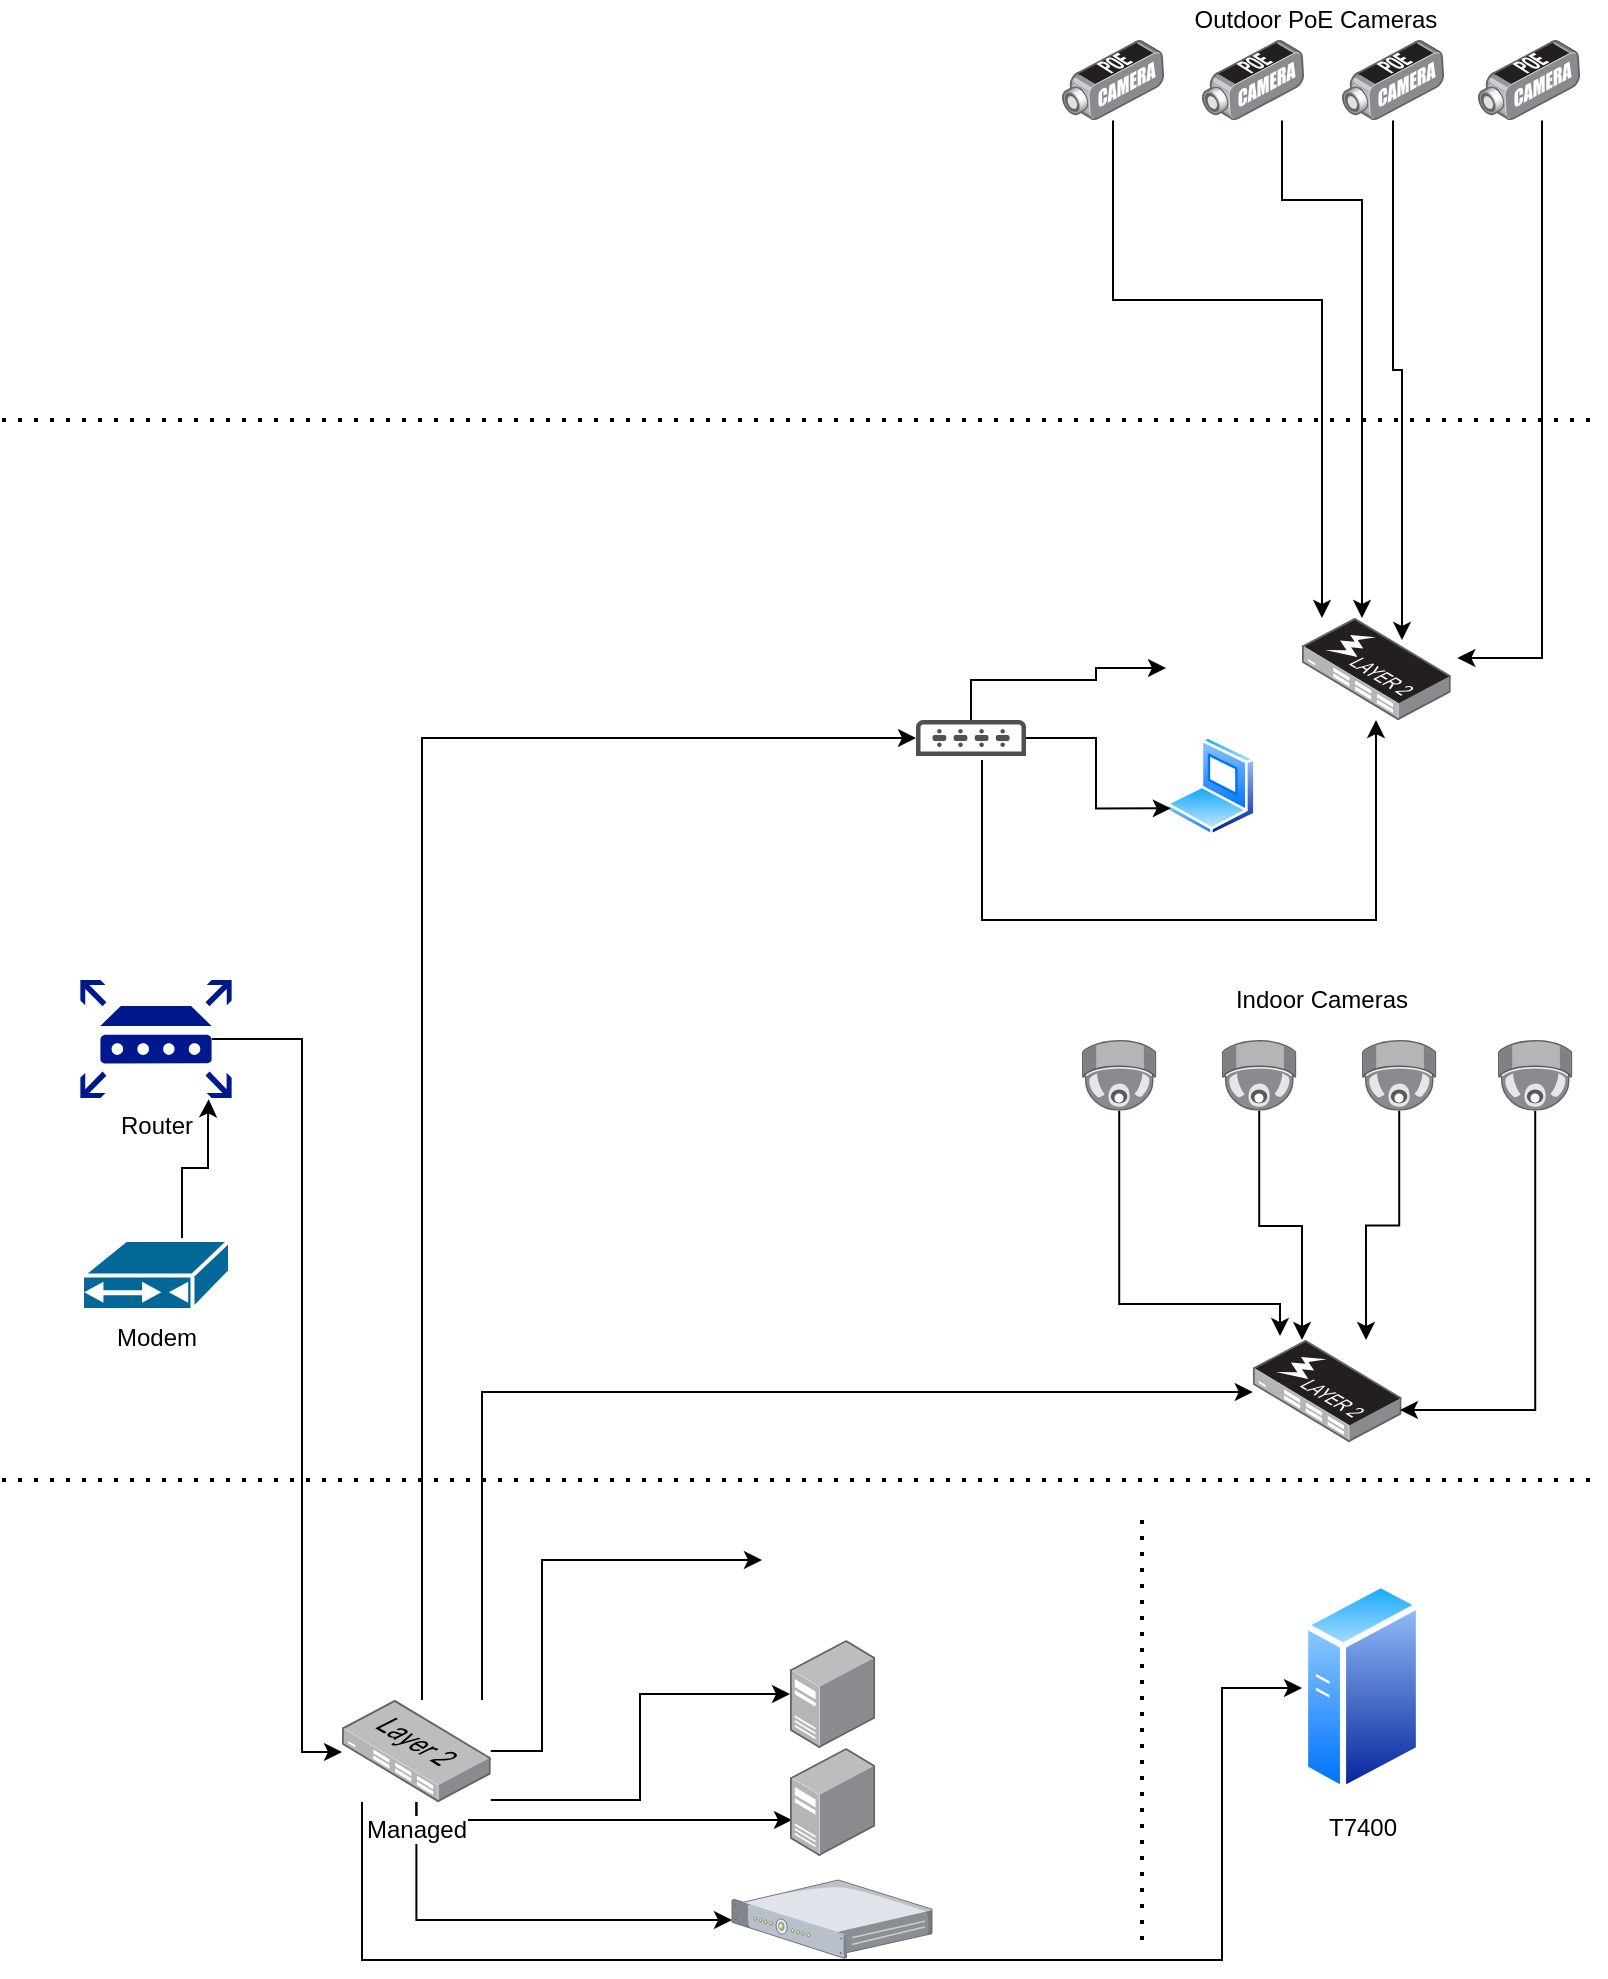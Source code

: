 <mxfile version="14.8.5" type="github">
  <diagram id="niUmtduJiJVGNo5zQUts" name="Page-1">
    <mxGraphModel dx="2062" dy="1124" grid="1" gridSize="10" guides="1" tooltips="1" connect="1" arrows="1" fold="1" page="1" pageScale="1" pageWidth="850" pageHeight="1100" math="0" shadow="0">
      <root>
        <mxCell id="0" />
        <mxCell id="1" parent="0" />
        <mxCell id="xQfnCEk7CWuEdYwv5p65-12" value="" style="group" parent="1" vertex="1" connectable="0">
          <mxGeometry x="540" y="110.0" width="259" height="60.2" as="geometry" />
        </mxCell>
        <mxCell id="xQfnCEk7CWuEdYwv5p65-7" value="" style="points=[];aspect=fixed;html=1;align=center;shadow=0;dashed=0;image;image=img/lib/allied_telesis/security/POE_DVS_Camera.svg;" parent="xQfnCEk7CWuEdYwv5p65-12" vertex="1">
          <mxGeometry x="208" y="20" width="51" height="40.2" as="geometry" />
        </mxCell>
        <mxCell id="xQfnCEk7CWuEdYwv5p65-8" value="" style="points=[];aspect=fixed;html=1;align=center;shadow=0;dashed=0;image;image=img/lib/allied_telesis/security/POE_DVS_Camera.svg;" parent="xQfnCEk7CWuEdYwv5p65-12" vertex="1">
          <mxGeometry x="140" y="20" width="51" height="40.2" as="geometry" />
        </mxCell>
        <mxCell id="xQfnCEk7CWuEdYwv5p65-9" value="" style="points=[];aspect=fixed;html=1;align=center;shadow=0;dashed=0;image;image=img/lib/allied_telesis/security/POE_DVS_Camera.svg;" parent="xQfnCEk7CWuEdYwv5p65-12" vertex="1">
          <mxGeometry x="70.0" y="20" width="51" height="40.2" as="geometry" />
        </mxCell>
        <mxCell id="xQfnCEk7CWuEdYwv5p65-10" value="" style="points=[];aspect=fixed;html=1;align=center;shadow=0;dashed=0;image;image=img/lib/allied_telesis/security/POE_DVS_Camera.svg;" parent="xQfnCEk7CWuEdYwv5p65-12" vertex="1">
          <mxGeometry y="20" width="51" height="40.2" as="geometry" />
        </mxCell>
        <mxCell id="xQfnCEk7CWuEdYwv5p65-11" value="Outdoor PoE Cameras" style="text;html=1;strokeColor=none;fillColor=none;align=center;verticalAlign=middle;whiteSpace=wrap;rounded=0;" parent="xQfnCEk7CWuEdYwv5p65-12" vertex="1">
          <mxGeometry x="56.9" width="140" height="20" as="geometry" />
        </mxCell>
        <mxCell id="xQfnCEk7CWuEdYwv5p65-13" value="" style="group" parent="1" vertex="1" connectable="0">
          <mxGeometry x="550" y="600" width="245.2" height="65.4" as="geometry" />
        </mxCell>
        <mxCell id="xQfnCEk7CWuEdYwv5p65-1" value="" style="points=[];aspect=fixed;html=1;align=center;shadow=0;dashed=0;image;image=img/lib/allied_telesis/security/Surveillance_Camera_Ceiling.svg;" parent="xQfnCEk7CWuEdYwv5p65-13" vertex="1">
          <mxGeometry y="30" width="37.2" height="35.4" as="geometry" />
        </mxCell>
        <mxCell id="xQfnCEk7CWuEdYwv5p65-2" value="" style="points=[];aspect=fixed;html=1;align=center;shadow=0;dashed=0;image;image=img/lib/allied_telesis/security/Surveillance_Camera_Ceiling.svg;" parent="xQfnCEk7CWuEdYwv5p65-13" vertex="1">
          <mxGeometry x="70" y="30" width="37.2" height="35.4" as="geometry" />
        </mxCell>
        <mxCell id="xQfnCEk7CWuEdYwv5p65-3" value="" style="points=[];aspect=fixed;html=1;align=center;shadow=0;dashed=0;image;image=img/lib/allied_telesis/security/Surveillance_Camera_Ceiling.svg;" parent="xQfnCEk7CWuEdYwv5p65-13" vertex="1">
          <mxGeometry x="140" y="30" width="37.2" height="35.4" as="geometry" />
        </mxCell>
        <mxCell id="xQfnCEk7CWuEdYwv5p65-4" value="" style="points=[];aspect=fixed;html=1;align=center;shadow=0;dashed=0;image;image=img/lib/allied_telesis/security/Surveillance_Camera_Ceiling.svg;" parent="xQfnCEk7CWuEdYwv5p65-13" vertex="1">
          <mxGeometry x="208" y="30" width="37.2" height="35.4" as="geometry" />
        </mxCell>
        <mxCell id="xQfnCEk7CWuEdYwv5p65-5" value="Indoor Cameras" style="text;html=1;strokeColor=none;fillColor=none;align=center;verticalAlign=middle;whiteSpace=wrap;rounded=0;" parent="xQfnCEk7CWuEdYwv5p65-13" vertex="1">
          <mxGeometry x="50" width="140" height="20" as="geometry" />
        </mxCell>
        <mxCell id="xQfnCEk7CWuEdYwv5p65-14" value="" style="points=[];aspect=fixed;html=1;align=center;shadow=0;dashed=0;image;image=img/lib/allied_telesis/switch/Switch_24_port_L2_POE.svg;" parent="1" vertex="1">
          <mxGeometry x="660" y="419" width="74.4" height="51" as="geometry" />
        </mxCell>
        <mxCell id="xQfnCEk7CWuEdYwv5p65-33" style="edgeStyle=orthogonalEdgeStyle;rounded=0;orthogonalLoop=1;jettySize=auto;html=1;" parent="1" source="xQfnCEk7CWuEdYwv5p65-17" target="xQfnCEk7CWuEdYwv5p65-20" edge="1">
          <mxGeometry relative="1" as="geometry">
            <Array as="points">
              <mxPoint x="250" y="806" />
            </Array>
          </mxGeometry>
        </mxCell>
        <mxCell id="xQfnCEk7CWuEdYwv5p65-34" style="edgeStyle=orthogonalEdgeStyle;rounded=0;orthogonalLoop=1;jettySize=auto;html=1;" parent="1" target="xQfnCEk7CWuEdYwv5p65-14" edge="1">
          <mxGeometry relative="1" as="geometry">
            <Array as="points">
              <mxPoint x="500" y="570" />
              <mxPoint x="697" y="570" />
            </Array>
            <mxPoint x="500" y="490" as="sourcePoint" />
          </mxGeometry>
        </mxCell>
        <mxCell id="uUhqn-4H62vzg1NEcZKA-3" style="edgeStyle=orthogonalEdgeStyle;rounded=0;orthogonalLoop=1;jettySize=auto;html=1;" edge="1" parent="1" source="xQfnCEk7CWuEdYwv5p65-17">
          <mxGeometry relative="1" as="geometry">
            <mxPoint x="390" y="890" as="targetPoint" />
            <Array as="points">
              <mxPoint x="280" y="986" />
              <mxPoint x="280" y="890" />
            </Array>
          </mxGeometry>
        </mxCell>
        <mxCell id="uUhqn-4H62vzg1NEcZKA-9" style="edgeStyle=orthogonalEdgeStyle;rounded=0;orthogonalLoop=1;jettySize=auto;html=1;" edge="1" parent="1" source="xQfnCEk7CWuEdYwv5p65-17" target="uUhqn-4H62vzg1NEcZKA-6">
          <mxGeometry relative="1" as="geometry">
            <Array as="points">
              <mxPoint x="329" y="1010" />
              <mxPoint x="329" y="957" />
            </Array>
          </mxGeometry>
        </mxCell>
        <mxCell id="uUhqn-4H62vzg1NEcZKA-10" style="edgeStyle=orthogonalEdgeStyle;rounded=0;orthogonalLoop=1;jettySize=auto;html=1;entryX=0.023;entryY=0.667;entryDx=0;entryDy=0;entryPerimeter=0;" edge="1" parent="1" source="xQfnCEk7CWuEdYwv5p65-17" target="uUhqn-4H62vzg1NEcZKA-7">
          <mxGeometry relative="1" as="geometry">
            <Array as="points">
              <mxPoint x="217" y="1020" />
            </Array>
          </mxGeometry>
        </mxCell>
        <mxCell id="uUhqn-4H62vzg1NEcZKA-11" style="edgeStyle=orthogonalEdgeStyle;rounded=0;orthogonalLoop=1;jettySize=auto;html=1;" edge="1" parent="1" source="xQfnCEk7CWuEdYwv5p65-17" target="uUhqn-4H62vzg1NEcZKA-8">
          <mxGeometry relative="1" as="geometry">
            <Array as="points">
              <mxPoint x="217" y="1070" />
            </Array>
          </mxGeometry>
        </mxCell>
        <mxCell id="uUhqn-4H62vzg1NEcZKA-19" style="edgeStyle=orthogonalEdgeStyle;rounded=0;orthogonalLoop=1;jettySize=auto;html=1;" edge="1" parent="1" source="xQfnCEk7CWuEdYwv5p65-17" target="uUhqn-4H62vzg1NEcZKA-15">
          <mxGeometry relative="1" as="geometry">
            <Array as="points">
              <mxPoint x="220" y="479" />
            </Array>
          </mxGeometry>
        </mxCell>
        <mxCell id="uUhqn-4H62vzg1NEcZKA-23" style="edgeStyle=orthogonalEdgeStyle;rounded=0;orthogonalLoop=1;jettySize=auto;html=1;" edge="1" parent="1" source="xQfnCEk7CWuEdYwv5p65-17" target="uUhqn-4H62vzg1NEcZKA-21">
          <mxGeometry relative="1" as="geometry">
            <Array as="points">
              <mxPoint x="190" y="1090" />
              <mxPoint x="620" y="1090" />
              <mxPoint x="620" y="954" />
            </Array>
          </mxGeometry>
        </mxCell>
        <mxCell id="xQfnCEk7CWuEdYwv5p65-17" value="&lt;div&gt;Managed&lt;br&gt;&lt;/div&gt;" style="points=[];aspect=fixed;html=1;align=center;shadow=0;dashed=0;image;image=img/lib/allied_telesis/switch/Switch_24_port_L2.svg;" parent="1" vertex="1">
          <mxGeometry x="180" y="960" width="74.4" height="51" as="geometry" />
        </mxCell>
        <mxCell id="xQfnCEk7CWuEdYwv5p65-20" value="" style="points=[];aspect=fixed;html=1;align=center;shadow=0;dashed=0;image;image=img/lib/allied_telesis/switch/Switch_24_port_L2_POE.svg;" parent="1" vertex="1">
          <mxGeometry x="635.4" y="780" width="74.4" height="51" as="geometry" />
        </mxCell>
        <mxCell id="xQfnCEk7CWuEdYwv5p65-21" style="edgeStyle=orthogonalEdgeStyle;rounded=0;orthogonalLoop=1;jettySize=auto;html=1;entryX=0.183;entryY=-0.039;entryDx=0;entryDy=0;entryPerimeter=0;" parent="1" source="xQfnCEk7CWuEdYwv5p65-1" edge="1" target="xQfnCEk7CWuEdYwv5p65-20">
          <mxGeometry relative="1" as="geometry">
            <mxPoint x="656" y="820" as="targetPoint" />
            <Array as="points">
              <mxPoint x="569" y="762" />
              <mxPoint x="649" y="762" />
            </Array>
          </mxGeometry>
        </mxCell>
        <mxCell id="xQfnCEk7CWuEdYwv5p65-22" style="edgeStyle=orthogonalEdgeStyle;rounded=0;orthogonalLoop=1;jettySize=auto;html=1;" parent="1" source="xQfnCEk7CWuEdYwv5p65-2" edge="1">
          <mxGeometry relative="1" as="geometry">
            <mxPoint x="660" y="780" as="targetPoint" />
            <Array as="points">
              <mxPoint x="639" y="723" />
              <mxPoint x="660" y="723" />
            </Array>
          </mxGeometry>
        </mxCell>
        <mxCell id="xQfnCEk7CWuEdYwv5p65-23" style="edgeStyle=orthogonalEdgeStyle;rounded=0;orthogonalLoop=1;jettySize=auto;html=1;entryX=0.761;entryY=0;entryDx=0;entryDy=0;entryPerimeter=0;" parent="1" source="xQfnCEk7CWuEdYwv5p65-3" target="xQfnCEk7CWuEdYwv5p65-20" edge="1">
          <mxGeometry relative="1" as="geometry" />
        </mxCell>
        <mxCell id="xQfnCEk7CWuEdYwv5p65-24" style="edgeStyle=orthogonalEdgeStyle;rounded=0;orthogonalLoop=1;jettySize=auto;html=1;entryX=0.989;entryY=0.686;entryDx=0;entryDy=0;entryPerimeter=0;" parent="1" source="xQfnCEk7CWuEdYwv5p65-4" target="xQfnCEk7CWuEdYwv5p65-20" edge="1">
          <mxGeometry relative="1" as="geometry">
            <mxPoint x="710" y="780" as="targetPoint" />
            <Array as="points">
              <mxPoint x="777" y="815" />
            </Array>
          </mxGeometry>
        </mxCell>
        <mxCell id="xQfnCEk7CWuEdYwv5p65-25" style="edgeStyle=orthogonalEdgeStyle;rounded=0;orthogonalLoop=1;jettySize=auto;html=1;" parent="1" source="xQfnCEk7CWuEdYwv5p65-10" target="xQfnCEk7CWuEdYwv5p65-14" edge="1">
          <mxGeometry relative="1" as="geometry">
            <Array as="points">
              <mxPoint x="566" y="260" />
              <mxPoint x="670" y="260" />
            </Array>
          </mxGeometry>
        </mxCell>
        <mxCell id="xQfnCEk7CWuEdYwv5p65-26" style="edgeStyle=orthogonalEdgeStyle;rounded=0;orthogonalLoop=1;jettySize=auto;html=1;" parent="1" source="xQfnCEk7CWuEdYwv5p65-9" target="xQfnCEk7CWuEdYwv5p65-14" edge="1">
          <mxGeometry relative="1" as="geometry">
            <Array as="points">
              <mxPoint x="650" y="210" />
              <mxPoint x="690" y="210" />
            </Array>
          </mxGeometry>
        </mxCell>
        <mxCell id="xQfnCEk7CWuEdYwv5p65-27" style="edgeStyle=orthogonalEdgeStyle;rounded=0;orthogonalLoop=1;jettySize=auto;html=1;" parent="1" source="xQfnCEk7CWuEdYwv5p65-8" edge="1">
          <mxGeometry relative="1" as="geometry">
            <mxPoint x="710" y="430" as="targetPoint" />
            <Array as="points">
              <mxPoint x="706" y="295" />
              <mxPoint x="710" y="295" />
              <mxPoint x="710" y="415" />
            </Array>
          </mxGeometry>
        </mxCell>
        <mxCell id="xQfnCEk7CWuEdYwv5p65-28" style="edgeStyle=orthogonalEdgeStyle;rounded=0;orthogonalLoop=1;jettySize=auto;html=1;entryX=1.044;entryY=0.392;entryDx=0;entryDy=0;entryPerimeter=0;" parent="1" source="xQfnCEk7CWuEdYwv5p65-7" target="xQfnCEk7CWuEdYwv5p65-14" edge="1">
          <mxGeometry relative="1" as="geometry">
            <Array as="points">
              <mxPoint x="780" y="439" />
            </Array>
          </mxGeometry>
        </mxCell>
        <mxCell id="xQfnCEk7CWuEdYwv5p65-31" style="edgeStyle=orthogonalEdgeStyle;rounded=0;orthogonalLoop=1;jettySize=auto;html=1;exitX=1;exitY=0.45;exitDx=0;exitDy=0;exitPerimeter=0;entryX=0.848;entryY=1.011;entryDx=0;entryDy=0;entryPerimeter=0;" parent="1" source="xQfnCEk7CWuEdYwv5p65-29" target="xQfnCEk7CWuEdYwv5p65-30" edge="1">
          <mxGeometry relative="1" as="geometry">
            <Array as="points">
              <mxPoint x="100" y="746" />
              <mxPoint x="100" y="694" />
              <mxPoint x="113" y="694" />
              <mxPoint x="113" y="670" />
            </Array>
          </mxGeometry>
        </mxCell>
        <mxCell id="xQfnCEk7CWuEdYwv5p65-29" value="Modem" style="shape=mxgraph.cisco.modems_and_phones.cable_modem;html=1;pointerEvents=1;dashed=0;fillColor=#036897;strokeColor=#ffffff;strokeWidth=2;verticalLabelPosition=bottom;verticalAlign=top;align=center;outlineConnect=0;" parent="1" vertex="1">
          <mxGeometry x="50" y="730" width="74" height="35" as="geometry" />
        </mxCell>
        <mxCell id="xQfnCEk7CWuEdYwv5p65-32" style="edgeStyle=orthogonalEdgeStyle;rounded=0;orthogonalLoop=1;jettySize=auto;html=1;exitX=0.87;exitY=0.5;exitDx=0;exitDy=0;exitPerimeter=0;" parent="1" source="xQfnCEk7CWuEdYwv5p65-30" target="xQfnCEk7CWuEdYwv5p65-17" edge="1">
          <mxGeometry relative="1" as="geometry">
            <Array as="points">
              <mxPoint x="160" y="630" />
              <mxPoint x="160" y="986" />
            </Array>
          </mxGeometry>
        </mxCell>
        <mxCell id="xQfnCEk7CWuEdYwv5p65-30" value="Router" style="aspect=fixed;pointerEvents=1;shadow=0;dashed=0;html=1;strokeColor=none;labelPosition=center;verticalLabelPosition=bottom;verticalAlign=top;align=center;fillColor=#00188D;shape=mxgraph.mscae.enterprise.router" parent="1" vertex="1">
          <mxGeometry x="49.18" y="600" width="75.64" height="59" as="geometry" />
        </mxCell>
        <mxCell id="uUhqn-4H62vzg1NEcZKA-1" value="" style="shape=image;html=1;verticalAlign=top;verticalLabelPosition=bottom;labelBackgroundColor=#ffffff;imageAspect=0;aspect=fixed;image=https://cdn1.iconfinder.com/data/icons/gamedevtycoon-platforms/128/Playsystem_4.png" vertex="1" parent="1">
          <mxGeometry x="390" y="870" width="58" height="58" as="geometry" />
        </mxCell>
        <mxCell id="uUhqn-4H62vzg1NEcZKA-4" value="" style="endArrow=none;dashed=1;html=1;dashPattern=1 3;strokeWidth=2;" edge="1" parent="1">
          <mxGeometry width="50" height="50" relative="1" as="geometry">
            <mxPoint x="10" y="320" as="sourcePoint" />
            <mxPoint x="810" y="320" as="targetPoint" />
          </mxGeometry>
        </mxCell>
        <mxCell id="uUhqn-4H62vzg1NEcZKA-5" value="" style="endArrow=none;dashed=1;html=1;dashPattern=1 3;strokeWidth=2;" edge="1" parent="1">
          <mxGeometry width="50" height="50" relative="1" as="geometry">
            <mxPoint x="10" y="850" as="sourcePoint" />
            <mxPoint x="810" y="850" as="targetPoint" />
          </mxGeometry>
        </mxCell>
        <mxCell id="uUhqn-4H62vzg1NEcZKA-6" value="" style="points=[];aspect=fixed;html=1;align=center;shadow=0;dashed=0;image;image=img/lib/allied_telesis/computer_and_terminals/Server_Desktop.svg;" vertex="1" parent="1">
          <mxGeometry x="404" y="930" width="42.6" height="54" as="geometry" />
        </mxCell>
        <mxCell id="uUhqn-4H62vzg1NEcZKA-7" value="" style="points=[];aspect=fixed;html=1;align=center;shadow=0;dashed=0;image;image=img/lib/allied_telesis/computer_and_terminals/Server_Desktop.svg;" vertex="1" parent="1">
          <mxGeometry x="404" y="984" width="42.6" height="54" as="geometry" />
        </mxCell>
        <mxCell id="uUhqn-4H62vzg1NEcZKA-8" value="" style="verticalLabelPosition=bottom;aspect=fixed;html=1;verticalAlign=top;strokeColor=none;align=center;outlineConnect=0;shape=mxgraph.citrix.1u_2u_server;" vertex="1" parent="1">
          <mxGeometry x="375" y="1050" width="100" height="39.1" as="geometry" />
        </mxCell>
        <mxCell id="uUhqn-4H62vzg1NEcZKA-12" value="" style="shape=image;html=1;verticalAlign=top;verticalLabelPosition=bottom;labelBackgroundColor=#ffffff;imageAspect=0;aspect=fixed;image=https://cdn2.iconfinder.com/data/icons/whcompare-isometric-web-hosting-servers/50/desktop-pc-128.png" vertex="1" parent="1">
          <mxGeometry x="592" y="410" width="68" height="68" as="geometry" />
        </mxCell>
        <mxCell id="uUhqn-4H62vzg1NEcZKA-13" value="" style="aspect=fixed;perimeter=ellipsePerimeter;html=1;align=center;shadow=0;dashed=0;spacingTop=3;image;image=img/lib/active_directory/laptop_client.svg;" vertex="1" parent="1">
          <mxGeometry x="592" y="478" width="45" height="50" as="geometry" />
        </mxCell>
        <mxCell id="uUhqn-4H62vzg1NEcZKA-16" style="edgeStyle=orthogonalEdgeStyle;rounded=0;orthogonalLoop=1;jettySize=auto;html=1;" edge="1" parent="1" source="uUhqn-4H62vzg1NEcZKA-15" target="uUhqn-4H62vzg1NEcZKA-12">
          <mxGeometry relative="1" as="geometry">
            <Array as="points">
              <mxPoint x="495" y="450" />
              <mxPoint x="557" y="450" />
              <mxPoint x="557" y="444" />
            </Array>
          </mxGeometry>
        </mxCell>
        <mxCell id="uUhqn-4H62vzg1NEcZKA-18" style="edgeStyle=orthogonalEdgeStyle;rounded=0;orthogonalLoop=1;jettySize=auto;html=1;entryX=0;entryY=0.75;entryDx=0;entryDy=0;" edge="1" parent="1" source="uUhqn-4H62vzg1NEcZKA-15" target="uUhqn-4H62vzg1NEcZKA-13">
          <mxGeometry relative="1" as="geometry" />
        </mxCell>
        <mxCell id="uUhqn-4H62vzg1NEcZKA-15" value="" style="pointerEvents=1;shadow=0;dashed=0;html=1;strokeColor=none;fillColor=#505050;labelPosition=center;verticalLabelPosition=bottom;verticalAlign=top;outlineConnect=0;align=center;shape=mxgraph.office.devices.switch;" vertex="1" parent="1">
          <mxGeometry x="467" y="470" width="55" height="18" as="geometry" />
        </mxCell>
        <mxCell id="uUhqn-4H62vzg1NEcZKA-21" value="T7400" style="aspect=fixed;perimeter=ellipsePerimeter;html=1;align=center;shadow=0;dashed=0;spacingTop=3;image;image=img/lib/active_directory/generic_server.svg;" vertex="1" parent="1">
          <mxGeometry x="660" y="900" width="60" height="107.14" as="geometry" />
        </mxCell>
        <mxCell id="uUhqn-4H62vzg1NEcZKA-22" value="" style="endArrow=none;dashed=1;html=1;dashPattern=1 3;strokeWidth=2;" edge="1" parent="1">
          <mxGeometry width="50" height="50" relative="1" as="geometry">
            <mxPoint x="580" y="870" as="sourcePoint" />
            <mxPoint x="580" y="1080" as="targetPoint" />
          </mxGeometry>
        </mxCell>
      </root>
    </mxGraphModel>
  </diagram>
</mxfile>
